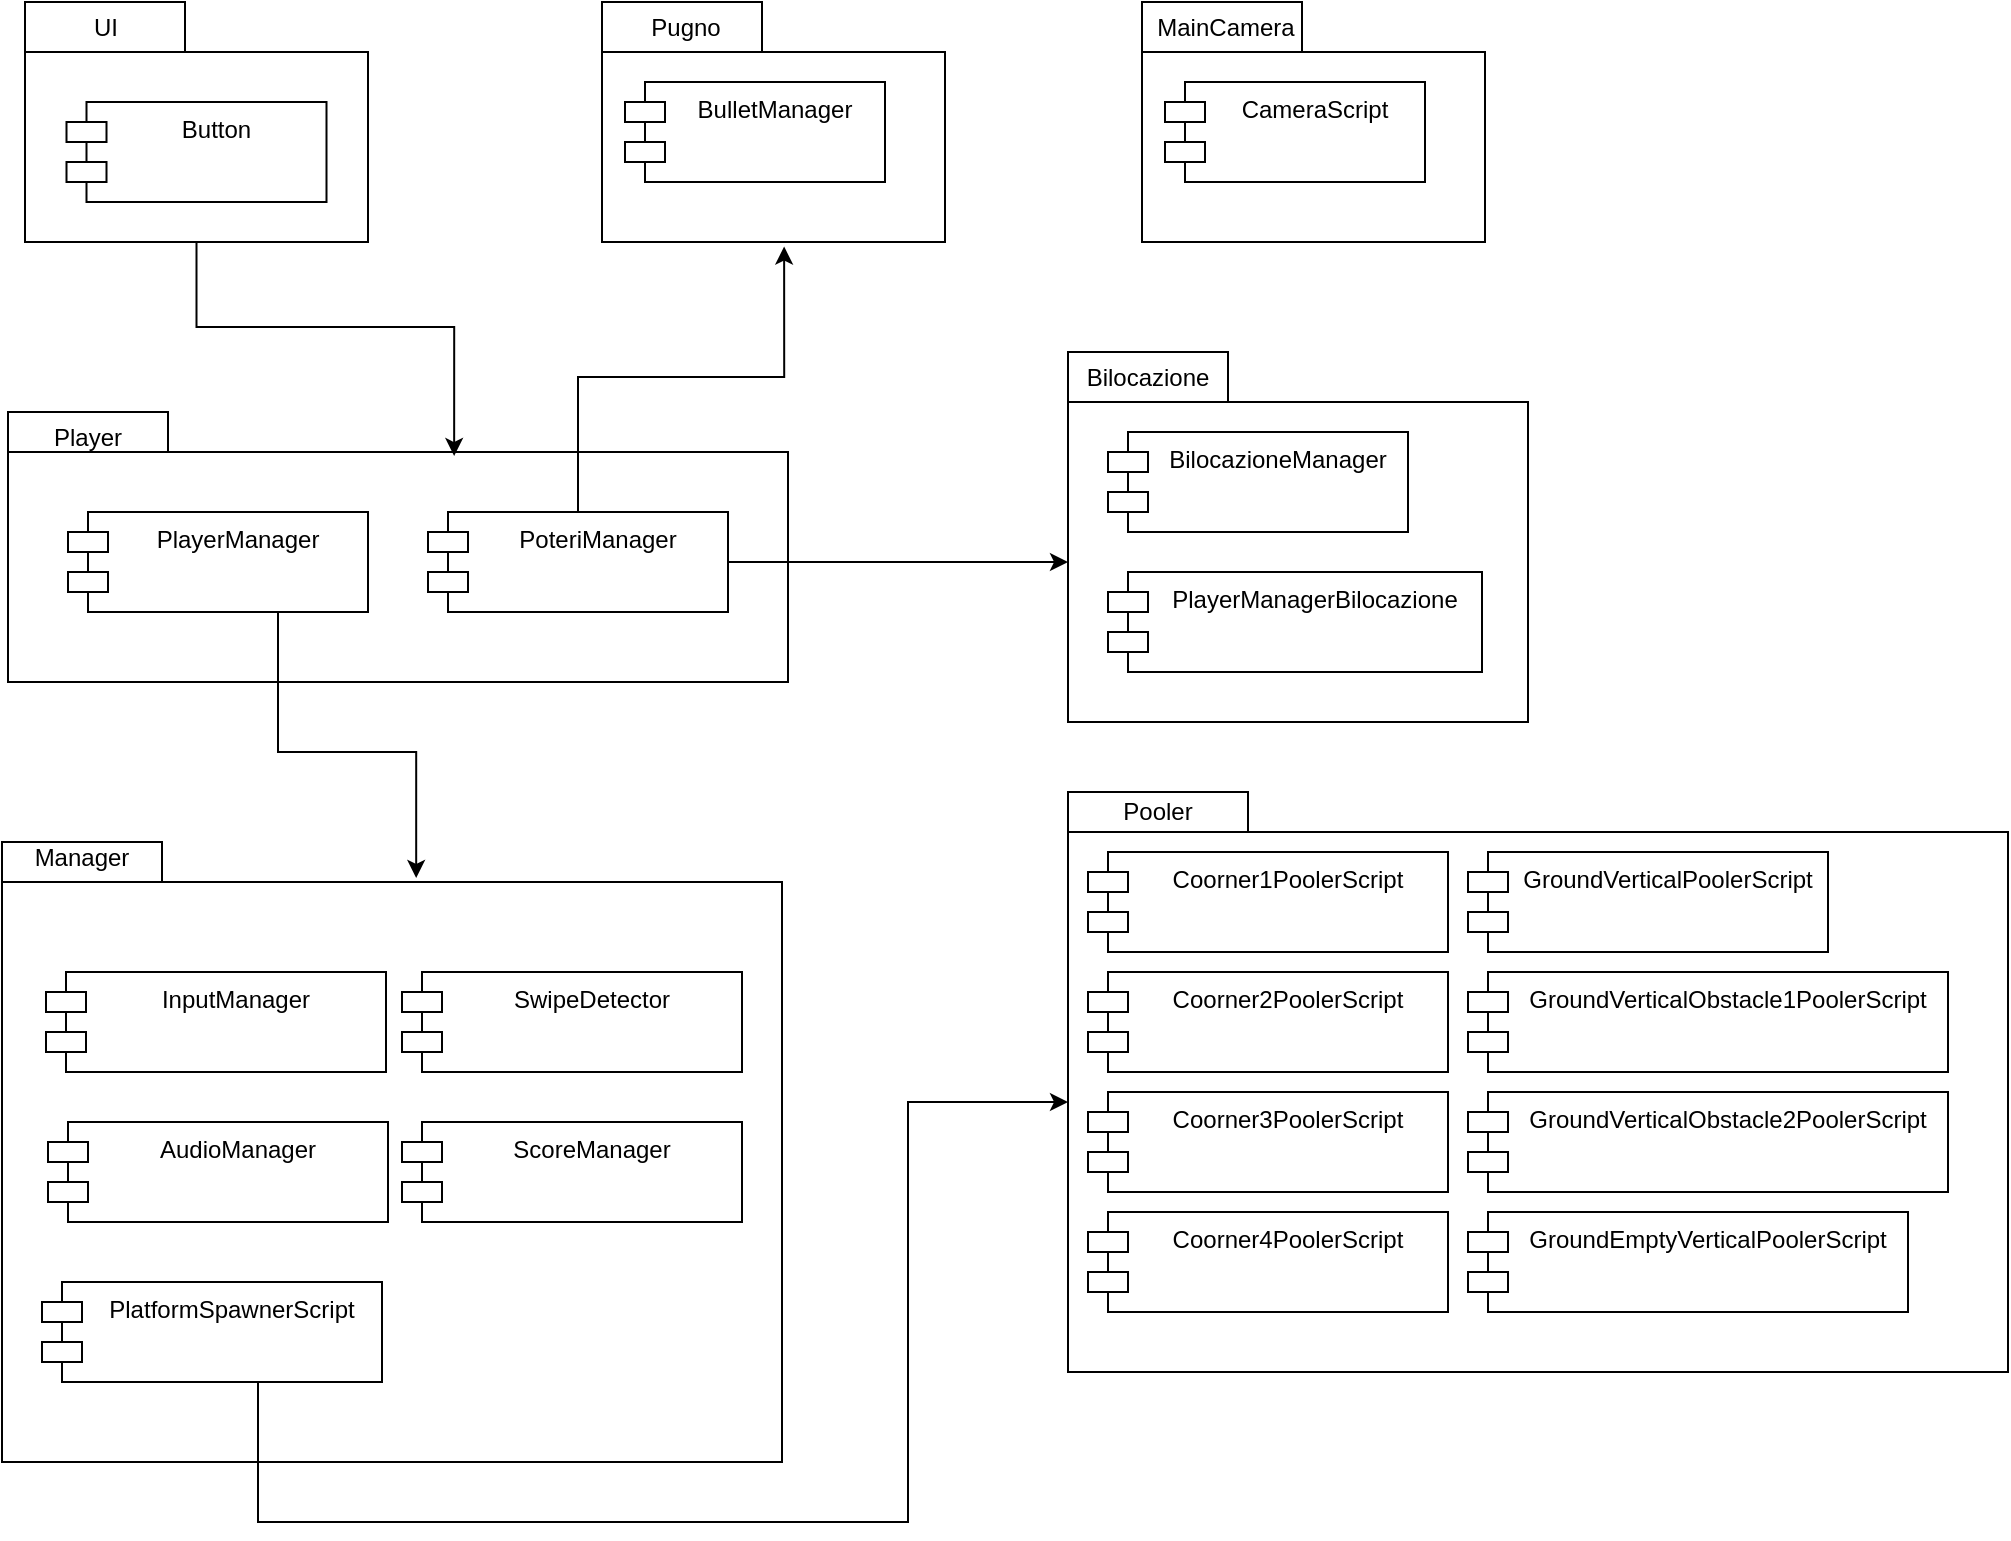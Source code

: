 <mxfile version="14.9.0" type="github">
  <diagram id="C5RBs43oDa-KdzZeNtuy" name="Page-1">
    <mxGraphModel dx="2489" dy="762" grid="1" gridSize="10" guides="1" tooltips="1" connect="1" arrows="1" fold="1" page="1" pageScale="1" pageWidth="827" pageHeight="1169" math="0" shadow="0">
      <root>
        <mxCell id="WIyWlLk6GJQsqaUBKTNV-0" />
        <mxCell id="WIyWlLk6GJQsqaUBKTNV-1" parent="WIyWlLk6GJQsqaUBKTNV-0" />
        <mxCell id="6NKrDeC7ifxQgwxbEwMk-0" value="" style="shape=folder;fontStyle=1;spacingTop=10;tabWidth=90;tabHeight=20;tabPosition=left;html=1;" parent="WIyWlLk6GJQsqaUBKTNV-1" vertex="1">
          <mxGeometry x="13" y="635" width="470" height="290" as="geometry" />
        </mxCell>
        <mxCell id="6NKrDeC7ifxQgwxbEwMk-2" value="Coorner1PoolerScript" style="shape=module;align=left;spacingLeft=20;align=center;verticalAlign=top;" parent="WIyWlLk6GJQsqaUBKTNV-1" vertex="1">
          <mxGeometry x="23" y="665" width="180" height="50" as="geometry" />
        </mxCell>
        <mxCell id="6NKrDeC7ifxQgwxbEwMk-3" value="Coorner2PoolerScript" style="shape=module;align=left;spacingLeft=20;align=center;verticalAlign=top;" parent="WIyWlLk6GJQsqaUBKTNV-1" vertex="1">
          <mxGeometry x="23" y="725" width="180" height="50" as="geometry" />
        </mxCell>
        <mxCell id="6NKrDeC7ifxQgwxbEwMk-4" value="Coorner3PoolerScript" style="shape=module;align=left;spacingLeft=20;align=center;verticalAlign=top;" parent="WIyWlLk6GJQsqaUBKTNV-1" vertex="1">
          <mxGeometry x="23" y="785" width="180" height="50" as="geometry" />
        </mxCell>
        <mxCell id="6NKrDeC7ifxQgwxbEwMk-5" value="Coorner4PoolerScript" style="shape=module;align=left;spacingLeft=20;align=center;verticalAlign=top;" parent="WIyWlLk6GJQsqaUBKTNV-1" vertex="1">
          <mxGeometry x="23" y="845" width="180" height="50" as="geometry" />
        </mxCell>
        <mxCell id="6NKrDeC7ifxQgwxbEwMk-6" value="GroundVerticalPoolerScript" style="shape=module;align=left;spacingLeft=20;align=center;verticalAlign=top;" parent="WIyWlLk6GJQsqaUBKTNV-1" vertex="1">
          <mxGeometry x="213" y="665" width="180" height="50" as="geometry" />
        </mxCell>
        <mxCell id="6NKrDeC7ifxQgwxbEwMk-7" value="GroundVerticalObstacle1PoolerScript" style="shape=module;align=left;spacingLeft=20;align=center;verticalAlign=top;" parent="WIyWlLk6GJQsqaUBKTNV-1" vertex="1">
          <mxGeometry x="213" y="725" width="240" height="50" as="geometry" />
        </mxCell>
        <mxCell id="6NKrDeC7ifxQgwxbEwMk-8" value="GroundVerticalObstacle2PoolerScript" style="shape=module;align=left;spacingLeft=20;align=center;verticalAlign=top;" parent="WIyWlLk6GJQsqaUBKTNV-1" vertex="1">
          <mxGeometry x="213" y="785" width="240" height="50" as="geometry" />
        </mxCell>
        <mxCell id="6NKrDeC7ifxQgwxbEwMk-10" value="GroundEmptyVerticalPoolerScript" style="shape=module;align=left;spacingLeft=20;align=center;verticalAlign=top;" parent="WIyWlLk6GJQsqaUBKTNV-1" vertex="1">
          <mxGeometry x="213" y="845" width="220" height="50" as="geometry" />
        </mxCell>
        <mxCell id="6NKrDeC7ifxQgwxbEwMk-11" value="Pooler" style="text;html=1;strokeColor=none;fillColor=none;align=center;verticalAlign=middle;whiteSpace=wrap;rounded=0;" parent="WIyWlLk6GJQsqaUBKTNV-1" vertex="1">
          <mxGeometry x="13" y="635" width="90" height="20" as="geometry" />
        </mxCell>
        <mxCell id="6NKrDeC7ifxQgwxbEwMk-12" value="" style="shape=folder;fontStyle=1;spacingTop=10;tabWidth=80;tabHeight=25;tabPosition=left;html=1;" parent="WIyWlLk6GJQsqaUBKTNV-1" vertex="1">
          <mxGeometry x="13" y="415.0" width="230" height="185" as="geometry" />
        </mxCell>
        <mxCell id="6NKrDeC7ifxQgwxbEwMk-13" value="BilocazioneManager" style="shape=module;align=left;spacingLeft=20;align=center;verticalAlign=top;" parent="WIyWlLk6GJQsqaUBKTNV-1" vertex="1">
          <mxGeometry x="33" y="455.0" width="150" height="50" as="geometry" />
        </mxCell>
        <mxCell id="6NKrDeC7ifxQgwxbEwMk-14" value="PlayerManagerBilocazione" style="shape=module;align=left;spacingLeft=20;align=center;verticalAlign=top;" parent="WIyWlLk6GJQsqaUBKTNV-1" vertex="1">
          <mxGeometry x="33" y="525" width="187" height="50" as="geometry" />
        </mxCell>
        <mxCell id="6NKrDeC7ifxQgwxbEwMk-15" value="" style="shape=folder;fontStyle=1;spacingTop=10;tabWidth=80;tabHeight=20;tabPosition=left;html=1;" parent="WIyWlLk6GJQsqaUBKTNV-1" vertex="1">
          <mxGeometry x="-517" y="445" width="390" height="135" as="geometry" />
        </mxCell>
        <mxCell id="MB2q3te1k5Es5Vo5OhvU-14" style="edgeStyle=orthogonalEdgeStyle;rounded=0;orthogonalLoop=1;jettySize=auto;html=1;entryX=0.531;entryY=0.058;entryDx=0;entryDy=0;entryPerimeter=0;" parent="WIyWlLk6GJQsqaUBKTNV-1" source="6NKrDeC7ifxQgwxbEwMk-16" target="MB2q3te1k5Es5Vo5OhvU-2" edge="1">
          <mxGeometry relative="1" as="geometry">
            <mxPoint x="-190" y="650" as="targetPoint" />
            <Array as="points">
              <mxPoint x="-382" y="615" />
              <mxPoint x="-313" y="615" />
            </Array>
          </mxGeometry>
        </mxCell>
        <mxCell id="6NKrDeC7ifxQgwxbEwMk-16" value="PlayerManager" style="shape=module;align=left;spacingLeft=20;align=center;verticalAlign=top;" parent="WIyWlLk6GJQsqaUBKTNV-1" vertex="1">
          <mxGeometry x="-487" y="495.0" width="150" height="50" as="geometry" />
        </mxCell>
        <mxCell id="6NKrDeC7ifxQgwxbEwMk-23" value="Bilocazione" style="text;html=1;strokeColor=none;fillColor=none;align=center;verticalAlign=middle;whiteSpace=wrap;rounded=0;" parent="WIyWlLk6GJQsqaUBKTNV-1" vertex="1">
          <mxGeometry x="13" y="415.0" width="80" height="25" as="geometry" />
        </mxCell>
        <mxCell id="MB2q3te1k5Es5Vo5OhvU-19" style="edgeStyle=orthogonalEdgeStyle;rounded=0;orthogonalLoop=1;jettySize=auto;html=1;entryX=0;entryY=0;entryDx=0;entryDy=105;entryPerimeter=0;" parent="WIyWlLk6GJQsqaUBKTNV-1" source="MB2q3te1k5Es5Vo5OhvU-0" target="6NKrDeC7ifxQgwxbEwMk-12" edge="1">
          <mxGeometry relative="1" as="geometry" />
        </mxCell>
        <mxCell id="MB2q3te1k5Es5Vo5OhvU-25" style="edgeStyle=orthogonalEdgeStyle;rounded=0;orthogonalLoop=1;jettySize=auto;html=1;entryX=0.531;entryY=1.019;entryDx=0;entryDy=0;entryPerimeter=0;" parent="WIyWlLk6GJQsqaUBKTNV-1" source="MB2q3te1k5Es5Vo5OhvU-0" target="MB2q3te1k5Es5Vo5OhvU-22" edge="1">
          <mxGeometry relative="1" as="geometry" />
        </mxCell>
        <mxCell id="MB2q3te1k5Es5Vo5OhvU-0" value="PoteriManager" style="shape=module;align=left;spacingLeft=20;align=center;verticalAlign=top;" parent="WIyWlLk6GJQsqaUBKTNV-1" vertex="1">
          <mxGeometry x="-307" y="495.0" width="150" height="50" as="geometry" />
        </mxCell>
        <mxCell id="MB2q3te1k5Es5Vo5OhvU-1" value="Player" style="text;html=1;strokeColor=none;fillColor=none;align=center;verticalAlign=middle;whiteSpace=wrap;rounded=0;" parent="WIyWlLk6GJQsqaUBKTNV-1" vertex="1">
          <mxGeometry x="-517" y="445.0" width="80" height="25" as="geometry" />
        </mxCell>
        <mxCell id="MB2q3te1k5Es5Vo5OhvU-2" value="" style="shape=folder;fontStyle=1;spacingTop=10;tabWidth=80;tabHeight=20;tabPosition=left;html=1;" parent="WIyWlLk6GJQsqaUBKTNV-1" vertex="1">
          <mxGeometry x="-520" y="660" width="390" height="310" as="geometry" />
        </mxCell>
        <mxCell id="6NKrDeC7ifxQgwxbEwMk-18" value="PlatformSpawnerScript" style="shape=module;align=left;spacingLeft=20;align=center;verticalAlign=top;" parent="WIyWlLk6GJQsqaUBKTNV-1" vertex="1">
          <mxGeometry x="-500" y="880" width="170" height="50" as="geometry" />
        </mxCell>
        <mxCell id="MB2q3te1k5Es5Vo5OhvU-4" value="Manager" style="text;html=1;strokeColor=none;fillColor=none;align=center;verticalAlign=middle;whiteSpace=wrap;rounded=0;" parent="WIyWlLk6GJQsqaUBKTNV-1" vertex="1">
          <mxGeometry x="-520" y="650" width="80" height="35" as="geometry" />
        </mxCell>
        <mxCell id="MB2q3te1k5Es5Vo5OhvU-7" value="ScoreManager" style="shape=module;align=left;spacingLeft=20;align=center;verticalAlign=top;" parent="WIyWlLk6GJQsqaUBKTNV-1" vertex="1">
          <mxGeometry x="-320" y="800" width="170" height="50" as="geometry" />
        </mxCell>
        <mxCell id="MB2q3te1k5Es5Vo5OhvU-8" value="AudioManager" style="shape=module;align=left;spacingLeft=20;align=center;verticalAlign=top;" parent="WIyWlLk6GJQsqaUBKTNV-1" vertex="1">
          <mxGeometry x="-497" y="800" width="170" height="50" as="geometry" />
        </mxCell>
        <mxCell id="6NKrDeC7ifxQgwxbEwMk-22" style="edgeStyle=orthogonalEdgeStyle;rounded=0;orthogonalLoop=1;jettySize=auto;html=1;entryX=0;entryY=0;entryDx=0;entryDy=155;entryPerimeter=0;" parent="WIyWlLk6GJQsqaUBKTNV-1" source="6NKrDeC7ifxQgwxbEwMk-18" target="6NKrDeC7ifxQgwxbEwMk-0" edge="1">
          <mxGeometry relative="1" as="geometry">
            <Array as="points">
              <mxPoint x="-392" y="1000" />
              <mxPoint x="-67" y="1000" />
              <mxPoint x="-67" y="790" />
            </Array>
          </mxGeometry>
        </mxCell>
        <mxCell id="MB2q3te1k5Es5Vo5OhvU-11" value="" style="shape=folder;fontStyle=1;spacingTop=10;tabWidth=80;tabHeight=25;tabPosition=left;html=1;" parent="WIyWlLk6GJQsqaUBKTNV-1" vertex="1">
          <mxGeometry x="50" y="240" width="171.5" height="120" as="geometry" />
        </mxCell>
        <mxCell id="MB2q3te1k5Es5Vo5OhvU-12" value="MainCamera" style="text;html=1;strokeColor=none;fillColor=none;align=center;verticalAlign=middle;whiteSpace=wrap;rounded=0;" parent="WIyWlLk6GJQsqaUBKTNV-1" vertex="1">
          <mxGeometry x="51.5" y="240" width="80" height="25" as="geometry" />
        </mxCell>
        <mxCell id="MB2q3te1k5Es5Vo5OhvU-13" value="CameraScript" style="shape=module;align=left;spacingLeft=20;align=center;verticalAlign=top;" parent="WIyWlLk6GJQsqaUBKTNV-1" vertex="1">
          <mxGeometry x="61.5" y="280" width="130" height="50" as="geometry" />
        </mxCell>
        <mxCell id="MB2q3te1k5Es5Vo5OhvU-20" style="edgeStyle=orthogonalEdgeStyle;rounded=0;orthogonalLoop=1;jettySize=auto;html=1;entryX=0.572;entryY=0.163;entryDx=0;entryDy=0;entryPerimeter=0;" parent="WIyWlLk6GJQsqaUBKTNV-1" source="MB2q3te1k5Es5Vo5OhvU-15" target="6NKrDeC7ifxQgwxbEwMk-15" edge="1">
          <mxGeometry relative="1" as="geometry" />
        </mxCell>
        <mxCell id="MB2q3te1k5Es5Vo5OhvU-15" value="" style="shape=folder;fontStyle=1;spacingTop=10;tabWidth=80;tabHeight=25;tabPosition=left;html=1;" parent="WIyWlLk6GJQsqaUBKTNV-1" vertex="1">
          <mxGeometry x="-508.5" y="240" width="171.5" height="120" as="geometry" />
        </mxCell>
        <mxCell id="MB2q3te1k5Es5Vo5OhvU-17" value="UI" style="text;html=1;strokeColor=none;fillColor=none;align=center;verticalAlign=middle;whiteSpace=wrap;rounded=0;" parent="WIyWlLk6GJQsqaUBKTNV-1" vertex="1">
          <mxGeometry x="-508.5" y="240" width="80" height="25" as="geometry" />
        </mxCell>
        <mxCell id="MB2q3te1k5Es5Vo5OhvU-18" value="Button" style="shape=module;align=left;spacingLeft=20;align=center;verticalAlign=top;" parent="WIyWlLk6GJQsqaUBKTNV-1" vertex="1">
          <mxGeometry x="-487.75" y="290" width="130" height="50" as="geometry" />
        </mxCell>
        <mxCell id="MB2q3te1k5Es5Vo5OhvU-22" value="" style="shape=folder;fontStyle=1;spacingTop=10;tabWidth=80;tabHeight=25;tabPosition=left;html=1;" parent="WIyWlLk6GJQsqaUBKTNV-1" vertex="1">
          <mxGeometry x="-220" y="240" width="171.5" height="120" as="geometry" />
        </mxCell>
        <mxCell id="MB2q3te1k5Es5Vo5OhvU-23" value="Pugno" style="text;html=1;strokeColor=none;fillColor=none;align=center;verticalAlign=middle;whiteSpace=wrap;rounded=0;" parent="WIyWlLk6GJQsqaUBKTNV-1" vertex="1">
          <mxGeometry x="-218.5" y="240" width="80" height="25" as="geometry" />
        </mxCell>
        <mxCell id="MB2q3te1k5Es5Vo5OhvU-24" value="BulletManager" style="shape=module;align=left;spacingLeft=20;align=center;verticalAlign=top;" parent="WIyWlLk6GJQsqaUBKTNV-1" vertex="1">
          <mxGeometry x="-208.5" y="280" width="130" height="50" as="geometry" />
        </mxCell>
        <mxCell id="Gbpca0LD2MO2FrRzAyEg-0" value="InputManager" style="shape=module;align=left;spacingLeft=20;align=center;verticalAlign=top;" vertex="1" parent="WIyWlLk6GJQsqaUBKTNV-1">
          <mxGeometry x="-498" y="725" width="170" height="50" as="geometry" />
        </mxCell>
        <mxCell id="Gbpca0LD2MO2FrRzAyEg-1" value="SwipeDetector" style="shape=module;align=left;spacingLeft=20;align=center;verticalAlign=top;" vertex="1" parent="WIyWlLk6GJQsqaUBKTNV-1">
          <mxGeometry x="-320" y="725" width="170" height="50" as="geometry" />
        </mxCell>
      </root>
    </mxGraphModel>
  </diagram>
</mxfile>
